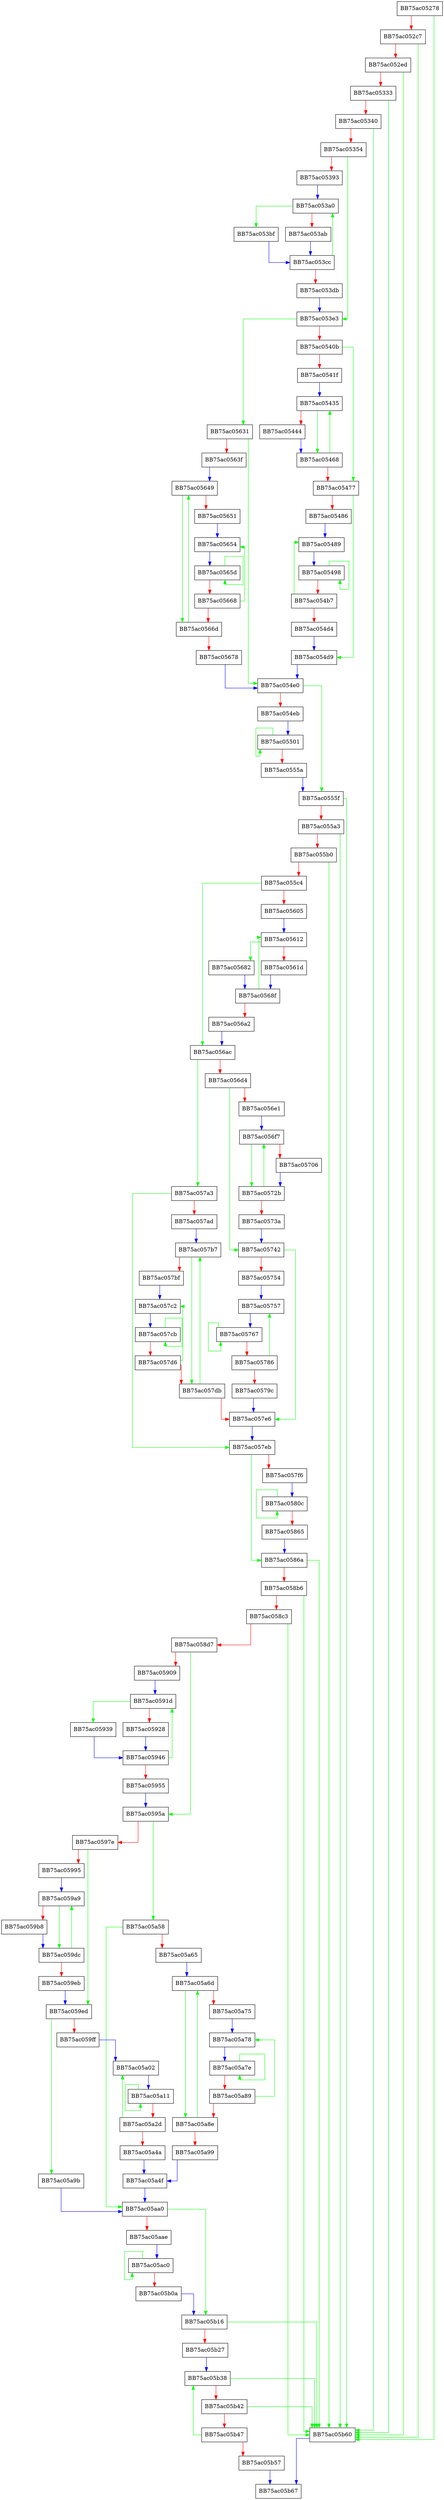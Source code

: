 digraph ZSTD_loadDEntropy {
  node [shape="box"];
  graph [splines=ortho];
  BB75ac05278 -> BB75ac05b60 [color="green"];
  BB75ac05278 -> BB75ac052c7 [color="red"];
  BB75ac052c7 -> BB75ac05b60 [color="green"];
  BB75ac052c7 -> BB75ac052ed [color="red"];
  BB75ac052ed -> BB75ac05b60 [color="green"];
  BB75ac052ed -> BB75ac05333 [color="red"];
  BB75ac05333 -> BB75ac05b60 [color="green"];
  BB75ac05333 -> BB75ac05340 [color="red"];
  BB75ac05340 -> BB75ac05b60 [color="green"];
  BB75ac05340 -> BB75ac05354 [color="red"];
  BB75ac05354 -> BB75ac053e3 [color="green"];
  BB75ac05354 -> BB75ac05393 [color="red"];
  BB75ac05393 -> BB75ac053a0 [color="blue"];
  BB75ac053a0 -> BB75ac053bf [color="green"];
  BB75ac053a0 -> BB75ac053ab [color="red"];
  BB75ac053ab -> BB75ac053cc [color="blue"];
  BB75ac053bf -> BB75ac053cc [color="blue"];
  BB75ac053cc -> BB75ac053a0 [color="green"];
  BB75ac053cc -> BB75ac053db [color="red"];
  BB75ac053db -> BB75ac053e3 [color="blue"];
  BB75ac053e3 -> BB75ac05631 [color="green"];
  BB75ac053e3 -> BB75ac0540b [color="red"];
  BB75ac0540b -> BB75ac05477 [color="green"];
  BB75ac0540b -> BB75ac0541f [color="red"];
  BB75ac0541f -> BB75ac05435 [color="blue"];
  BB75ac05435 -> BB75ac05468 [color="green"];
  BB75ac05435 -> BB75ac05444 [color="red"];
  BB75ac05444 -> BB75ac05468 [color="blue"];
  BB75ac05468 -> BB75ac05435 [color="green"];
  BB75ac05468 -> BB75ac05477 [color="red"];
  BB75ac05477 -> BB75ac054d9 [color="green"];
  BB75ac05477 -> BB75ac05486 [color="red"];
  BB75ac05486 -> BB75ac05489 [color="blue"];
  BB75ac05489 -> BB75ac05498 [color="blue"];
  BB75ac05498 -> BB75ac05498 [color="green"];
  BB75ac05498 -> BB75ac054b7 [color="red"];
  BB75ac054b7 -> BB75ac05489 [color="green"];
  BB75ac054b7 -> BB75ac054d4 [color="red"];
  BB75ac054d4 -> BB75ac054d9 [color="blue"];
  BB75ac054d9 -> BB75ac054e0 [color="blue"];
  BB75ac054e0 -> BB75ac0555f [color="green"];
  BB75ac054e0 -> BB75ac054eb [color="red"];
  BB75ac054eb -> BB75ac05501 [color="blue"];
  BB75ac05501 -> BB75ac05501 [color="green"];
  BB75ac05501 -> BB75ac0555a [color="red"];
  BB75ac0555a -> BB75ac0555f [color="blue"];
  BB75ac0555f -> BB75ac05b60 [color="green"];
  BB75ac0555f -> BB75ac055a3 [color="red"];
  BB75ac055a3 -> BB75ac05b60 [color="green"];
  BB75ac055a3 -> BB75ac055b0 [color="red"];
  BB75ac055b0 -> BB75ac05b60 [color="green"];
  BB75ac055b0 -> BB75ac055c4 [color="red"];
  BB75ac055c4 -> BB75ac056ac [color="green"];
  BB75ac055c4 -> BB75ac05605 [color="red"];
  BB75ac05605 -> BB75ac05612 [color="blue"];
  BB75ac05612 -> BB75ac05682 [color="green"];
  BB75ac05612 -> BB75ac0561d [color="red"];
  BB75ac0561d -> BB75ac0568f [color="blue"];
  BB75ac05631 -> BB75ac054e0 [color="green"];
  BB75ac05631 -> BB75ac0563f [color="red"];
  BB75ac0563f -> BB75ac05649 [color="blue"];
  BB75ac05649 -> BB75ac0566d [color="green"];
  BB75ac05649 -> BB75ac05651 [color="red"];
  BB75ac05651 -> BB75ac05654 [color="blue"];
  BB75ac05654 -> BB75ac0565d [color="blue"];
  BB75ac0565d -> BB75ac0565d [color="green"];
  BB75ac0565d -> BB75ac05668 [color="red"];
  BB75ac05668 -> BB75ac05654 [color="green"];
  BB75ac05668 -> BB75ac0566d [color="red"];
  BB75ac0566d -> BB75ac05649 [color="green"];
  BB75ac0566d -> BB75ac05678 [color="red"];
  BB75ac05678 -> BB75ac054e0 [color="blue"];
  BB75ac05682 -> BB75ac0568f [color="blue"];
  BB75ac0568f -> BB75ac05612 [color="green"];
  BB75ac0568f -> BB75ac056a2 [color="red"];
  BB75ac056a2 -> BB75ac056ac [color="blue"];
  BB75ac056ac -> BB75ac057a3 [color="green"];
  BB75ac056ac -> BB75ac056d4 [color="red"];
  BB75ac056d4 -> BB75ac05742 [color="green"];
  BB75ac056d4 -> BB75ac056e1 [color="red"];
  BB75ac056e1 -> BB75ac056f7 [color="blue"];
  BB75ac056f7 -> BB75ac0572b [color="green"];
  BB75ac056f7 -> BB75ac05706 [color="red"];
  BB75ac05706 -> BB75ac0572b [color="blue"];
  BB75ac0572b -> BB75ac056f7 [color="green"];
  BB75ac0572b -> BB75ac0573a [color="red"];
  BB75ac0573a -> BB75ac05742 [color="blue"];
  BB75ac05742 -> BB75ac057e6 [color="green"];
  BB75ac05742 -> BB75ac05754 [color="red"];
  BB75ac05754 -> BB75ac05757 [color="blue"];
  BB75ac05757 -> BB75ac05767 [color="blue"];
  BB75ac05767 -> BB75ac05767 [color="green"];
  BB75ac05767 -> BB75ac05786 [color="red"];
  BB75ac05786 -> BB75ac05757 [color="green"];
  BB75ac05786 -> BB75ac0579c [color="red"];
  BB75ac0579c -> BB75ac057e6 [color="blue"];
  BB75ac057a3 -> BB75ac057eb [color="green"];
  BB75ac057a3 -> BB75ac057ad [color="red"];
  BB75ac057ad -> BB75ac057b7 [color="blue"];
  BB75ac057b7 -> BB75ac057db [color="green"];
  BB75ac057b7 -> BB75ac057bf [color="red"];
  BB75ac057bf -> BB75ac057c2 [color="blue"];
  BB75ac057c2 -> BB75ac057cb [color="blue"];
  BB75ac057cb -> BB75ac057cb [color="green"];
  BB75ac057cb -> BB75ac057d6 [color="red"];
  BB75ac057d6 -> BB75ac057c2 [color="green"];
  BB75ac057d6 -> BB75ac057db [color="red"];
  BB75ac057db -> BB75ac057b7 [color="green"];
  BB75ac057db -> BB75ac057e6 [color="red"];
  BB75ac057e6 -> BB75ac057eb [color="blue"];
  BB75ac057eb -> BB75ac0586a [color="green"];
  BB75ac057eb -> BB75ac057f6 [color="red"];
  BB75ac057f6 -> BB75ac0580c [color="blue"];
  BB75ac0580c -> BB75ac0580c [color="green"];
  BB75ac0580c -> BB75ac05865 [color="red"];
  BB75ac05865 -> BB75ac0586a [color="blue"];
  BB75ac0586a -> BB75ac05b60 [color="green"];
  BB75ac0586a -> BB75ac058b6 [color="red"];
  BB75ac058b6 -> BB75ac05b60 [color="green"];
  BB75ac058b6 -> BB75ac058c3 [color="red"];
  BB75ac058c3 -> BB75ac05b60 [color="green"];
  BB75ac058c3 -> BB75ac058d7 [color="red"];
  BB75ac058d7 -> BB75ac0595a [color="green"];
  BB75ac058d7 -> BB75ac05909 [color="red"];
  BB75ac05909 -> BB75ac0591d [color="blue"];
  BB75ac0591d -> BB75ac05939 [color="green"];
  BB75ac0591d -> BB75ac05928 [color="red"];
  BB75ac05928 -> BB75ac05946 [color="blue"];
  BB75ac05939 -> BB75ac05946 [color="blue"];
  BB75ac05946 -> BB75ac0591d [color="green"];
  BB75ac05946 -> BB75ac05955 [color="red"];
  BB75ac05955 -> BB75ac0595a [color="blue"];
  BB75ac0595a -> BB75ac05a58 [color="green"];
  BB75ac0595a -> BB75ac0597e [color="red"];
  BB75ac0597e -> BB75ac059ed [color="green"];
  BB75ac0597e -> BB75ac05995 [color="red"];
  BB75ac05995 -> BB75ac059a9 [color="blue"];
  BB75ac059a9 -> BB75ac059dc [color="green"];
  BB75ac059a9 -> BB75ac059b8 [color="red"];
  BB75ac059b8 -> BB75ac059dc [color="blue"];
  BB75ac059dc -> BB75ac059a9 [color="green"];
  BB75ac059dc -> BB75ac059eb [color="red"];
  BB75ac059eb -> BB75ac059ed [color="blue"];
  BB75ac059ed -> BB75ac05a9b [color="green"];
  BB75ac059ed -> BB75ac059ff [color="red"];
  BB75ac059ff -> BB75ac05a02 [color="blue"];
  BB75ac05a02 -> BB75ac05a11 [color="blue"];
  BB75ac05a11 -> BB75ac05a11 [color="green"];
  BB75ac05a11 -> BB75ac05a2d [color="red"];
  BB75ac05a2d -> BB75ac05a02 [color="green"];
  BB75ac05a2d -> BB75ac05a4a [color="red"];
  BB75ac05a4a -> BB75ac05a4f [color="blue"];
  BB75ac05a4f -> BB75ac05aa0 [color="blue"];
  BB75ac05a58 -> BB75ac05aa0 [color="green"];
  BB75ac05a58 -> BB75ac05a65 [color="red"];
  BB75ac05a65 -> BB75ac05a6d [color="blue"];
  BB75ac05a6d -> BB75ac05a8e [color="green"];
  BB75ac05a6d -> BB75ac05a75 [color="red"];
  BB75ac05a75 -> BB75ac05a78 [color="blue"];
  BB75ac05a78 -> BB75ac05a7e [color="blue"];
  BB75ac05a7e -> BB75ac05a7e [color="green"];
  BB75ac05a7e -> BB75ac05a89 [color="red"];
  BB75ac05a89 -> BB75ac05a78 [color="green"];
  BB75ac05a89 -> BB75ac05a8e [color="red"];
  BB75ac05a8e -> BB75ac05a6d [color="green"];
  BB75ac05a8e -> BB75ac05a99 [color="red"];
  BB75ac05a99 -> BB75ac05a4f [color="blue"];
  BB75ac05a9b -> BB75ac05aa0 [color="blue"];
  BB75ac05aa0 -> BB75ac05b16 [color="green"];
  BB75ac05aa0 -> BB75ac05aae [color="red"];
  BB75ac05aae -> BB75ac05ac0 [color="blue"];
  BB75ac05ac0 -> BB75ac05ac0 [color="green"];
  BB75ac05ac0 -> BB75ac05b0a [color="red"];
  BB75ac05b0a -> BB75ac05b16 [color="blue"];
  BB75ac05b16 -> BB75ac05b60 [color="green"];
  BB75ac05b16 -> BB75ac05b27 [color="red"];
  BB75ac05b27 -> BB75ac05b38 [color="blue"];
  BB75ac05b38 -> BB75ac05b60 [color="green"];
  BB75ac05b38 -> BB75ac05b42 [color="red"];
  BB75ac05b42 -> BB75ac05b60 [color="green"];
  BB75ac05b42 -> BB75ac05b47 [color="red"];
  BB75ac05b47 -> BB75ac05b38 [color="green"];
  BB75ac05b47 -> BB75ac05b57 [color="red"];
  BB75ac05b57 -> BB75ac05b67 [color="blue"];
  BB75ac05b60 -> BB75ac05b67 [color="blue"];
}